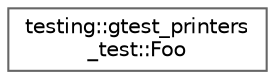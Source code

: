 digraph "Graphical Class Hierarchy"
{
 // LATEX_PDF_SIZE
  bgcolor="transparent";
  edge [fontname=Helvetica,fontsize=10,labelfontname=Helvetica,labelfontsize=10];
  node [fontname=Helvetica,fontsize=10,shape=box,height=0.2,width=0.4];
  rankdir="LR";
  Node0 [id="Node000000",label="testing::gtest_printers\l_test::Foo",height=0.2,width=0.4,color="grey40", fillcolor="white", style="filled",URL="$structtesting_1_1gtest__printers__test_1_1_foo.html",tooltip=" "];
}
